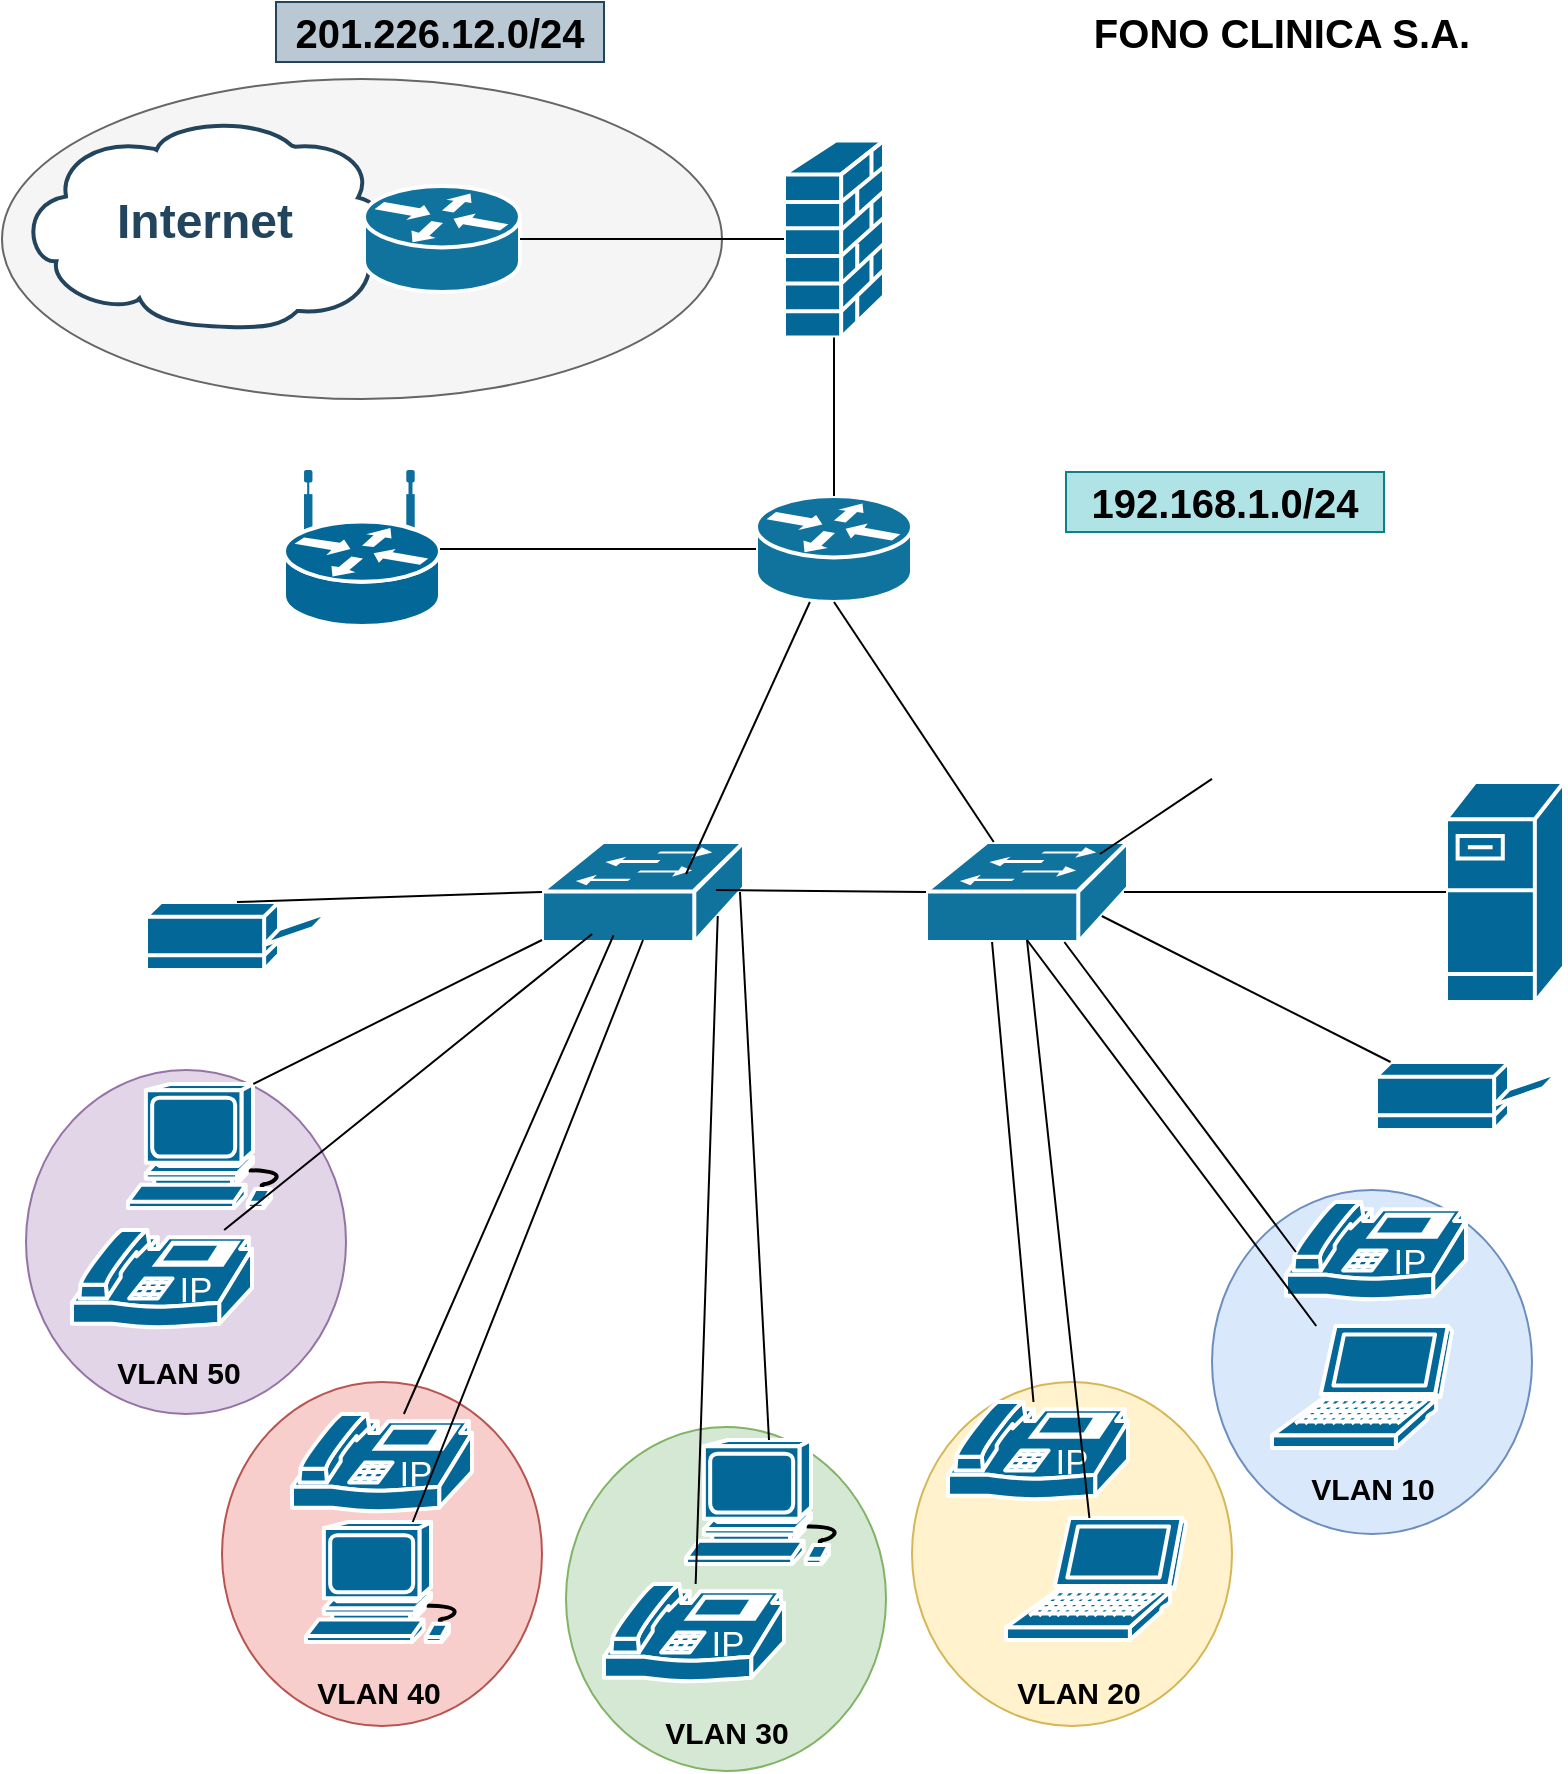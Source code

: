 <mxfile version="24.8.8">
  <diagram id="6a731a19-8d31-9384-78a2-239565b7b9f0" name="Page-1">
    <mxGraphModel dx="223" dy="565" grid="1" gridSize="10" guides="1" tooltips="1" connect="1" arrows="1" fold="1" page="1" pageScale="1" pageWidth="827" pageHeight="1169" background="none" math="0" shadow="0">
      <root>
        <mxCell id="0" />
        <mxCell id="1" parent="0" />
        <mxCell id="0IePQ5-FXmOlFl6phbXG-2150" value="" style="ellipse;whiteSpace=wrap;html=1;fillColor=#f5f5f5;fontColor=#333333;strokeColor=#666666;" parent="1" vertex="1">
          <mxGeometry x="839" y="68.5" width="360" height="160" as="geometry" />
        </mxCell>
        <mxCell id="0IePQ5-FXmOlFl6phbXG-2147" value="" style="ellipse;whiteSpace=wrap;html=1;direction=south;fillColor=#e1d5e7;strokeColor=#9673a6;" parent="1" vertex="1">
          <mxGeometry x="851" y="564" width="160" height="172" as="geometry" />
        </mxCell>
        <mxCell id="0IePQ5-FXmOlFl6phbXG-2148" value="" style="ellipse;whiteSpace=wrap;html=1;direction=south;fillColor=#f8cecc;strokeColor=#b85450;" parent="1" vertex="1">
          <mxGeometry x="949" y="720" width="160" height="172" as="geometry" />
        </mxCell>
        <mxCell id="0IePQ5-FXmOlFl6phbXG-2146" value="" style="ellipse;whiteSpace=wrap;html=1;direction=south;fillColor=#d5e8d4;strokeColor=#82b366;" parent="1" vertex="1">
          <mxGeometry x="1121" y="742.5" width="160" height="172" as="geometry" />
        </mxCell>
        <mxCell id="0IePQ5-FXmOlFl6phbXG-2145" value="" style="ellipse;whiteSpace=wrap;html=1;direction=south;fillColor=#fff2cc;strokeColor=#d6b656;" parent="1" vertex="1">
          <mxGeometry x="1294" y="720" width="160" height="172" as="geometry" />
        </mxCell>
        <mxCell id="0IePQ5-FXmOlFl6phbXG-2144" value="" style="ellipse;whiteSpace=wrap;html=1;direction=south;fillColor=#dae8fc;strokeColor=#6c8ebf;" parent="1" vertex="1">
          <mxGeometry x="1444" y="624" width="160" height="172" as="geometry" />
        </mxCell>
        <mxCell id="2109" value="Internet" style="shape=mxgraph.cisco.storage.cloud;html=1;dashed=0;strokeColor=#23445D;fillColor=#ffffff;strokeWidth=2;fontFamily=Helvetica;fontSize=24;fontColor=#23445D;align=center;fontStyle=1" parent="1" vertex="1">
          <mxGeometry x="847" y="87" width="186" height="106" as="geometry" />
        </mxCell>
        <mxCell id="2115" value="" style="shape=mxgraph.cisco.switches.workgroup_switch;html=1;dashed=0;fillColor=#10739E;strokeColor=#ffffff;strokeWidth=2;verticalLabelPosition=bottom;verticalAlign=top;fontFamily=Helvetica;fontSize=36;fontColor=#FFB366" parent="1" vertex="1">
          <mxGeometry x="1301" y="450" width="101" height="50" as="geometry" />
        </mxCell>
        <mxCell id="2138" value="" style="shape=mxgraph.cisco.routers.router;html=1;dashed=0;fillColor=#10739E;strokeColor=#ffffff;strokeWidth=2;verticalLabelPosition=bottom;verticalAlign=top;fontFamily=Helvetica;fontSize=36;fontColor=#FFB366" parent="1" vertex="1">
          <mxGeometry x="1020" y="122" width="78" height="53" as="geometry" />
        </mxCell>
        <mxCell id="aqWlvqh8Th-LgJ-SvnBo-2257" value="" style="shape=mxgraph.cisco.computers_and_peripherals.workstation;sketch=0;html=1;pointerEvents=1;dashed=0;fillColor=#036897;strokeColor=#ffffff;strokeWidth=2;verticalLabelPosition=bottom;verticalAlign=top;align=center;outlineConnect=0;" parent="1" vertex="1">
          <mxGeometry x="902" y="571" width="83" height="62" as="geometry" />
        </mxCell>
        <mxCell id="aqWlvqh8Th-LgJ-SvnBo-2258" value="" style="shape=mxgraph.cisco.computers_and_peripherals.laptop;sketch=0;html=1;pointerEvents=1;dashed=0;fillColor=#036897;strokeColor=#ffffff;strokeWidth=2;verticalLabelPosition=bottom;verticalAlign=top;align=center;outlineConnect=0;" parent="1" vertex="1">
          <mxGeometry x="1341" y="788" width="90" height="61" as="geometry" />
        </mxCell>
        <mxCell id="aqWlvqh8Th-LgJ-SvnBo-2260" value="" style="shape=mxgraph.cisco.security.firewall;sketch=0;html=1;pointerEvents=1;dashed=0;fillColor=#036897;strokeColor=#ffffff;strokeWidth=2;verticalLabelPosition=bottom;verticalAlign=top;align=center;outlineConnect=0;" parent="1" vertex="1">
          <mxGeometry x="1230" y="99.25" width="50" height="98.5" as="geometry" />
        </mxCell>
        <mxCell id="aqWlvqh8Th-LgJ-SvnBo-2263" value="" style="shape=mxgraph.cisco.servers.fileserver;sketch=0;html=1;pointerEvents=1;dashed=0;fillColor=#036897;strokeColor=#ffffff;strokeWidth=2;verticalLabelPosition=bottom;verticalAlign=top;align=center;outlineConnect=0;" parent="1" vertex="1">
          <mxGeometry x="1561" y="420" width="59" height="110" as="geometry" />
        </mxCell>
        <mxCell id="aqWlvqh8Th-LgJ-SvnBo-2264" value="" style="shape=mxgraph.cisco.routers.wireless_router;sketch=0;html=1;pointerEvents=1;dashed=0;fillColor=#036897;strokeColor=#ffffff;strokeWidth=2;verticalLabelPosition=bottom;verticalAlign=top;align=center;outlineConnect=0;" parent="1" vertex="1">
          <mxGeometry x="980" y="265" width="78" height="77" as="geometry" />
        </mxCell>
        <mxCell id="aqWlvqh8Th-LgJ-SvnBo-2266" value="" style="shape=mxgraph.cisco.computers_and_peripherals.laptop;html=1;pointerEvents=1;dashed=0;fillColor=#036897;strokeColor=#ffffff;strokeWidth=2;verticalLabelPosition=bottom;verticalAlign=top;align=center;outlineConnect=0;shadow=0;" parent="1" vertex="1">
          <mxGeometry x="1474" y="692" width="90" height="61" as="geometry" />
        </mxCell>
        <mxCell id="aqWlvqh8Th-LgJ-SvnBo-2267" value="" style="shape=mxgraph.cisco.computers_and_peripherals.workstation;sketch=0;html=1;pointerEvents=1;dashed=0;fillColor=#036897;strokeColor=#ffffff;strokeWidth=2;verticalLabelPosition=bottom;verticalAlign=top;align=center;outlineConnect=0;direction=east;" parent="1" vertex="1">
          <mxGeometry x="991" y="790" width="83" height="60" as="geometry" />
        </mxCell>
        <mxCell id="aqWlvqh8Th-LgJ-SvnBo-2268" value="" style="shape=mxgraph.cisco.computers_and_peripherals.printer;sketch=0;html=1;pointerEvents=1;dashed=0;fillColor=#036897;strokeColor=#ffffff;strokeWidth=2;verticalLabelPosition=bottom;verticalAlign=top;align=center;outlineConnect=0;" parent="1" vertex="1">
          <mxGeometry x="1526" y="560" width="91" height="34" as="geometry" />
        </mxCell>
        <mxCell id="aqWlvqh8Th-LgJ-SvnBo-2269" value="" style="shape=mxgraph.cisco.modems_and_phones.ip_phone;sketch=0;html=1;pointerEvents=1;dashed=0;fillColor=#036897;strokeColor=#ffffff;strokeWidth=2;verticalLabelPosition=bottom;verticalAlign=top;align=center;outlineConnect=0;" parent="1" vertex="1">
          <mxGeometry x="984" y="736" width="90" height="50" as="geometry" />
        </mxCell>
        <mxCell id="aqWlvqh8Th-LgJ-SvnBo-2270" value="" style="shape=mxgraph.cisco.modems_and_phones.ip_phone;sketch=0;html=1;pointerEvents=1;dashed=0;fillColor=#036897;strokeColor=#ffffff;strokeWidth=2;verticalLabelPosition=bottom;verticalAlign=top;align=center;outlineConnect=0;" parent="1" vertex="1">
          <mxGeometry x="1312" y="730" width="90" height="50" as="geometry" />
        </mxCell>
        <mxCell id="aqWlvqh8Th-LgJ-SvnBo-2271" value="" style="shape=mxgraph.cisco.modems_and_phones.ip_phone;sketch=0;html=1;pointerEvents=1;dashed=0;fillColor=#036897;strokeColor=#ffffff;strokeWidth=2;verticalLabelPosition=bottom;verticalAlign=top;align=center;outlineConnect=0;" parent="1" vertex="1">
          <mxGeometry x="874" y="644" width="90" height="50" as="geometry" />
        </mxCell>
        <mxCell id="aqWlvqh8Th-LgJ-SvnBo-2272" value="" style="shape=mxgraph.cisco.modems_and_phones.ip_phone;html=1;pointerEvents=1;dashed=0;fillColor=#036897;strokeColor=#ffffff;strokeWidth=2;verticalLabelPosition=bottom;verticalAlign=top;align=center;outlineConnect=0;shadow=0;" parent="1" vertex="1">
          <mxGeometry x="1481" y="630" width="90" height="50" as="geometry" />
        </mxCell>
        <mxCell id="aqWlvqh8Th-LgJ-SvnBo-2273" value="" style="shape=mxgraph.cisco.modems_and_phones.ip_phone;sketch=0;html=1;pointerEvents=1;dashed=0;fillColor=#036897;strokeColor=#ffffff;strokeWidth=2;verticalLabelPosition=bottom;verticalAlign=top;align=center;outlineConnect=0;" parent="1" vertex="1">
          <mxGeometry x="1140" y="821" width="90" height="50" as="geometry" />
        </mxCell>
        <mxCell id="aqWlvqh8Th-LgJ-SvnBo-2274" value="" style="shape=mxgraph.cisco.computers_and_peripherals.printer;sketch=0;html=1;pointerEvents=1;dashed=0;fillColor=#036897;strokeColor=#ffffff;strokeWidth=2;verticalLabelPosition=bottom;verticalAlign=top;align=center;outlineConnect=0;" parent="1" vertex="1">
          <mxGeometry x="911" y="480" width="91" height="34" as="geometry" />
        </mxCell>
        <mxCell id="aqWlvqh8Th-LgJ-SvnBo-2275" value="" style="shape=mxgraph.cisco.computers_and_peripherals.workstation;sketch=0;html=1;pointerEvents=1;dashed=0;fillColor=#036897;strokeColor=#ffffff;strokeWidth=2;verticalLabelPosition=bottom;verticalAlign=top;align=center;outlineConnect=0;" parent="1" vertex="1">
          <mxGeometry x="1181" y="749" width="83" height="62" as="geometry" />
        </mxCell>
        <mxCell id="aqWlvqh8Th-LgJ-SvnBo-2287" value="" style="shape=mxgraph.cisco.switches.workgroup_switch;html=1;dashed=0;fillColor=#10739E;strokeColor=#ffffff;strokeWidth=2;verticalLabelPosition=bottom;verticalAlign=top;fontFamily=Helvetica;fontSize=36;fontColor=#FFB366" parent="1" vertex="1">
          <mxGeometry x="1109" y="450" width="101" height="50" as="geometry" />
        </mxCell>
        <mxCell id="aqWlvqh8Th-LgJ-SvnBo-2293" value="" style="shape=mxgraph.cisco.routers.router;html=1;dashed=0;fillColor=#10739E;strokeColor=#ffffff;strokeWidth=2;verticalLabelPosition=bottom;verticalAlign=top;fontFamily=Helvetica;fontSize=36;fontColor=#FFB366" parent="1" vertex="1">
          <mxGeometry x="1216" y="277" width="78" height="53" as="geometry" />
        </mxCell>
        <mxCell id="aqWlvqh8Th-LgJ-SvnBo-2296" value="" style="shape=image;html=1;verticalAlign=top;verticalLabelPosition=bottom;labelBackgroundColor=#ffffff;imageAspect=0;aspect=fixed;image=https://cdn2.iconfinder.com/data/icons/boxicons-regular-vol-1/24/bx-cctv-128.png" parent="1" vertex="1">
          <mxGeometry x="1444" y="360" width="70" height="70" as="geometry" />
        </mxCell>
        <mxCell id="6tm259kA43Zo3lNg7x9m-2143" value="" style="endArrow=none;html=1;rounded=0;exitX=1;exitY=0.5;exitDx=0;exitDy=0;exitPerimeter=0;entryX=0;entryY=0.5;entryDx=0;entryDy=0;entryPerimeter=0;" parent="1" source="2138" target="aqWlvqh8Th-LgJ-SvnBo-2260" edge="1">
          <mxGeometry width="50" height="50" relative="1" as="geometry">
            <mxPoint x="1210" y="470" as="sourcePoint" />
            <mxPoint x="1260" y="420" as="targetPoint" />
          </mxGeometry>
        </mxCell>
        <mxCell id="6tm259kA43Zo3lNg7x9m-2144" value="" style="endArrow=none;html=1;rounded=0;entryX=0.5;entryY=1;entryDx=0;entryDy=0;entryPerimeter=0;exitX=0.5;exitY=0;exitDx=0;exitDy=0;exitPerimeter=0;" parent="1" source="aqWlvqh8Th-LgJ-SvnBo-2293" target="aqWlvqh8Th-LgJ-SvnBo-2260" edge="1">
          <mxGeometry width="50" height="50" relative="1" as="geometry">
            <mxPoint x="1250" y="270" as="sourcePoint" />
            <mxPoint x="1260" y="420" as="targetPoint" />
          </mxGeometry>
        </mxCell>
        <mxCell id="6tm259kA43Zo3lNg7x9m-2145" value="" style="endArrow=none;html=1;rounded=0;entryX=0;entryY=0.5;entryDx=0;entryDy=0;entryPerimeter=0;" parent="1" source="aqWlvqh8Th-LgJ-SvnBo-2264" target="aqWlvqh8Th-LgJ-SvnBo-2293" edge="1">
          <mxGeometry width="50" height="50" relative="1" as="geometry">
            <mxPoint x="1210" y="470" as="sourcePoint" />
            <mxPoint x="1260" y="420" as="targetPoint" />
          </mxGeometry>
        </mxCell>
        <mxCell id="6tm259kA43Zo3lNg7x9m-2149" value="" style="endArrow=none;html=1;rounded=0;entryX=0.5;entryY=1;entryDx=0;entryDy=0;entryPerimeter=0;" parent="1" source="2115" target="aqWlvqh8Th-LgJ-SvnBo-2293" edge="1">
          <mxGeometry width="50" height="50" relative="1" as="geometry">
            <mxPoint x="1210" y="670" as="sourcePoint" />
            <mxPoint x="1260" y="620" as="targetPoint" />
          </mxGeometry>
        </mxCell>
        <mxCell id="6tm259kA43Zo3lNg7x9m-2151" value="" style="endArrow=none;html=1;rounded=0;exitX=0.713;exitY=0.32;exitDx=0;exitDy=0;exitPerimeter=0;" parent="1" source="aqWlvqh8Th-LgJ-SvnBo-2287" target="aqWlvqh8Th-LgJ-SvnBo-2293" edge="1">
          <mxGeometry width="50" height="50" relative="1" as="geometry">
            <mxPoint x="1210" y="670" as="sourcePoint" />
            <mxPoint x="1260" y="620" as="targetPoint" />
          </mxGeometry>
        </mxCell>
        <mxCell id="6tm259kA43Zo3lNg7x9m-2152" value="" style="endArrow=none;html=1;rounded=0;entryX=0;entryY=0.5;entryDx=0;entryDy=0;entryPerimeter=0;exitX=0.5;exitY=0;exitDx=0;exitDy=0;exitPerimeter=0;" parent="1" source="aqWlvqh8Th-LgJ-SvnBo-2274" target="aqWlvqh8Th-LgJ-SvnBo-2287" edge="1">
          <mxGeometry width="50" height="50" relative="1" as="geometry">
            <mxPoint x="1221" y="670" as="sourcePoint" />
            <mxPoint x="1271" y="620" as="targetPoint" />
          </mxGeometry>
        </mxCell>
        <mxCell id="6tm259kA43Zo3lNg7x9m-2153" value="" style="endArrow=none;html=1;rounded=0;entryX=0.861;entryY=0.12;entryDx=0;entryDy=0;entryPerimeter=0;" parent="1" source="aqWlvqh8Th-LgJ-SvnBo-2296" target="2115" edge="1">
          <mxGeometry width="50" height="50" relative="1" as="geometry">
            <mxPoint x="1424.0" y="362.5" as="sourcePoint" />
            <mxPoint x="1249" y="620" as="targetPoint" />
          </mxGeometry>
        </mxCell>
        <mxCell id="6tm259kA43Zo3lNg7x9m-2154" value="" style="endArrow=none;html=1;rounded=0;entryX=0;entryY=0.98;entryDx=0;entryDy=0;entryPerimeter=0;exitX=0.755;exitY=0;exitDx=0;exitDy=0;exitPerimeter=0;" parent="1" source="aqWlvqh8Th-LgJ-SvnBo-2257" target="aqWlvqh8Th-LgJ-SvnBo-2287" edge="1">
          <mxGeometry width="50" height="50" relative="1" as="geometry">
            <mxPoint x="1221" y="670" as="sourcePoint" />
            <mxPoint x="1271" y="620" as="targetPoint" />
          </mxGeometry>
        </mxCell>
        <mxCell id="6tm259kA43Zo3lNg7x9m-2155" value="" style="endArrow=none;html=1;rounded=0;entryX=0.248;entryY=0.92;entryDx=0;entryDy=0;entryPerimeter=0;" parent="1" source="aqWlvqh8Th-LgJ-SvnBo-2271" target="aqWlvqh8Th-LgJ-SvnBo-2287" edge="1">
          <mxGeometry width="50" height="50" relative="1" as="geometry">
            <mxPoint x="1221" y="670" as="sourcePoint" />
            <mxPoint x="1271" y="620" as="targetPoint" />
          </mxGeometry>
        </mxCell>
        <mxCell id="6tm259kA43Zo3lNg7x9m-2156" value="" style="endArrow=none;html=1;rounded=0;entryX=0.98;entryY=0.5;entryDx=0;entryDy=0;entryPerimeter=0;" parent="1" source="aqWlvqh8Th-LgJ-SvnBo-2263" target="2115" edge="1">
          <mxGeometry width="50" height="50" relative="1" as="geometry">
            <mxPoint x="1221" y="670" as="sourcePoint" />
            <mxPoint x="1271" y="620" as="targetPoint" />
          </mxGeometry>
        </mxCell>
        <mxCell id="6tm259kA43Zo3lNg7x9m-2158" value="" style="endArrow=none;html=1;rounded=0;entryX=0.87;entryY=0.74;entryDx=0;entryDy=0;entryPerimeter=0;exitX=0.08;exitY=0;exitDx=0;exitDy=0;exitPerimeter=0;" parent="1" source="aqWlvqh8Th-LgJ-SvnBo-2268" target="2115" edge="1">
          <mxGeometry width="50" height="50" relative="1" as="geometry">
            <mxPoint x="1221" y="670" as="sourcePoint" />
            <mxPoint x="1271" y="620" as="targetPoint" />
          </mxGeometry>
        </mxCell>
        <mxCell id="6tm259kA43Zo3lNg7x9m-2159" value="" style="endArrow=none;html=1;rounded=0;exitX=0.055;exitY=0.5;exitDx=0;exitDy=0;exitPerimeter=0;" parent="1" source="aqWlvqh8Th-LgJ-SvnBo-2272" target="2115" edge="1">
          <mxGeometry width="50" height="50" relative="1" as="geometry">
            <mxPoint x="1221" y="670" as="sourcePoint" />
            <mxPoint x="1271" y="620" as="targetPoint" />
          </mxGeometry>
        </mxCell>
        <mxCell id="6tm259kA43Zo3lNg7x9m-2160" value="" style="endArrow=none;html=1;rounded=0;entryX=0.5;entryY=0.98;entryDx=0;entryDy=0;entryPerimeter=0;" parent="1" source="aqWlvqh8Th-LgJ-SvnBo-2266" target="2115" edge="1">
          <mxGeometry width="50" height="50" relative="1" as="geometry">
            <mxPoint x="1221" y="670" as="sourcePoint" />
            <mxPoint x="1271" y="620" as="targetPoint" />
          </mxGeometry>
        </mxCell>
        <mxCell id="6tm259kA43Zo3lNg7x9m-2161" value="" style="endArrow=none;html=1;rounded=0;entryX=0.5;entryY=0.98;entryDx=0;entryDy=0;entryPerimeter=0;" parent="1" source="aqWlvqh8Th-LgJ-SvnBo-2267" target="aqWlvqh8Th-LgJ-SvnBo-2287" edge="1">
          <mxGeometry width="50" height="50" relative="1" as="geometry">
            <mxPoint x="1221" y="670" as="sourcePoint" />
            <mxPoint x="1271" y="620" as="targetPoint" />
          </mxGeometry>
        </mxCell>
        <mxCell id="6tm259kA43Zo3lNg7x9m-2164" value="" style="endArrow=none;html=1;rounded=0;entryX=0.354;entryY=0.934;entryDx=0;entryDy=0;entryPerimeter=0;" parent="1" source="aqWlvqh8Th-LgJ-SvnBo-2269" target="aqWlvqh8Th-LgJ-SvnBo-2287" edge="1">
          <mxGeometry width="50" height="50" relative="1" as="geometry">
            <mxPoint x="1221" y="670" as="sourcePoint" />
            <mxPoint x="1271" y="620" as="targetPoint" />
          </mxGeometry>
        </mxCell>
        <mxCell id="6tm259kA43Zo3lNg7x9m-2165" value="" style="endArrow=none;html=1;rounded=0;entryX=0.327;entryY=1;entryDx=0;entryDy=0;entryPerimeter=0;" parent="1" source="aqWlvqh8Th-LgJ-SvnBo-2270" target="2115" edge="1">
          <mxGeometry width="50" height="50" relative="1" as="geometry">
            <mxPoint x="1411" y="780" as="sourcePoint" />
            <mxPoint x="1271" y="620" as="targetPoint" />
          </mxGeometry>
        </mxCell>
        <mxCell id="6tm259kA43Zo3lNg7x9m-2166" value="" style="endArrow=none;html=1;rounded=0;entryX=0.5;entryY=0.98;entryDx=0;entryDy=0;entryPerimeter=0;" parent="1" source="aqWlvqh8Th-LgJ-SvnBo-2258" target="2115" edge="1">
          <mxGeometry width="50" height="50" relative="1" as="geometry">
            <mxPoint x="1221" y="670" as="sourcePoint" />
            <mxPoint x="1271" y="620" as="targetPoint" />
          </mxGeometry>
        </mxCell>
        <mxCell id="6tm259kA43Zo3lNg7x9m-2168" value="" style="endArrow=none;html=1;rounded=0;entryX=0.87;entryY=0.74;entryDx=0;entryDy=0;entryPerimeter=0;" parent="1" source="aqWlvqh8Th-LgJ-SvnBo-2273" target="aqWlvqh8Th-LgJ-SvnBo-2287" edge="1">
          <mxGeometry width="50" height="50" relative="1" as="geometry">
            <mxPoint x="1221" y="670" as="sourcePoint" />
            <mxPoint x="1271" y="620" as="targetPoint" />
          </mxGeometry>
        </mxCell>
        <mxCell id="6tm259kA43Zo3lNg7x9m-2170" value="" style="endArrow=none;html=1;rounded=0;entryX=0.98;entryY=0.5;entryDx=0;entryDy=0;entryPerimeter=0;exitX=0.5;exitY=0;exitDx=0;exitDy=0;exitPerimeter=0;" parent="1" source="aqWlvqh8Th-LgJ-SvnBo-2275" target="aqWlvqh8Th-LgJ-SvnBo-2287" edge="1">
          <mxGeometry width="50" height="50" relative="1" as="geometry">
            <mxPoint x="1221" y="670" as="sourcePoint" />
            <mxPoint x="1271" y="620" as="targetPoint" />
          </mxGeometry>
        </mxCell>
        <mxCell id="6tm259kA43Zo3lNg7x9m-2175" value="" style="endArrow=none;html=1;rounded=0;entryX=0;entryY=0.5;entryDx=0;entryDy=0;entryPerimeter=0;exitX=0.861;exitY=0.48;exitDx=0;exitDy=0;exitPerimeter=0;" parent="1" source="aqWlvqh8Th-LgJ-SvnBo-2287" target="2115" edge="1">
          <mxGeometry width="50" height="50" relative="1" as="geometry">
            <mxPoint x="1221" y="470" as="sourcePoint" />
            <mxPoint x="1271" y="420" as="targetPoint" />
          </mxGeometry>
        </mxCell>
        <mxCell id="0IePQ5-FXmOlFl6phbXG-2151" value="&lt;b&gt;&lt;font style=&quot;font-size: 15px;&quot;&gt;VLAN 10&lt;/font&gt;&lt;/b&gt;" style="text;strokeColor=none;align=center;fillColor=none;html=1;verticalAlign=middle;whiteSpace=wrap;rounded=0;" parent="1" vertex="1">
          <mxGeometry x="1487.5" y="758" width="73" height="30" as="geometry" />
        </mxCell>
        <mxCell id="0IePQ5-FXmOlFl6phbXG-2152" value="&lt;b&gt;&lt;font style=&quot;font-size: 15px;&quot;&gt;VLAN 30&lt;/font&gt;&lt;/b&gt;" style="text;strokeColor=none;align=center;fillColor=none;html=1;verticalAlign=middle;whiteSpace=wrap;rounded=0;" parent="1" vertex="1">
          <mxGeometry x="1164.5" y="880" width="73" height="30" as="geometry" />
        </mxCell>
        <mxCell id="0IePQ5-FXmOlFl6phbXG-2153" value="&lt;b&gt;&lt;font style=&quot;font-size: 15px;&quot;&gt;VLAN 20&lt;/font&gt;&lt;/b&gt;" style="text;strokeColor=none;align=center;fillColor=none;html=1;verticalAlign=middle;whiteSpace=wrap;rounded=0;" parent="1" vertex="1">
          <mxGeometry x="1341" y="860" width="73" height="30" as="geometry" />
        </mxCell>
        <mxCell id="0IePQ5-FXmOlFl6phbXG-2154" value="&lt;b&gt;&lt;font style=&quot;font-size: 15px;&quot;&gt;VLAN 40&lt;/font&gt;&lt;/b&gt;" style="text;strokeColor=none;align=center;fillColor=none;html=1;verticalAlign=middle;whiteSpace=wrap;rounded=0;" parent="1" vertex="1">
          <mxGeometry x="991" y="860" width="73" height="30" as="geometry" />
        </mxCell>
        <mxCell id="0IePQ5-FXmOlFl6phbXG-2155" value="&lt;b&gt;&lt;font style=&quot;font-size: 15px;&quot;&gt;VLAN 50&lt;/font&gt;&lt;/b&gt;" style="text;strokeColor=none;align=center;fillColor=none;html=1;verticalAlign=middle;whiteSpace=wrap;rounded=0;" parent="1" vertex="1">
          <mxGeometry x="891" y="700" width="73" height="30" as="geometry" />
        </mxCell>
        <mxCell id="0IePQ5-FXmOlFl6phbXG-2158" value="&lt;font size=&quot;1&quot; style=&quot;&quot;&gt;&lt;b style=&quot;font-size: 20px;&quot;&gt;192.168.1.0/24&lt;/b&gt;&lt;/font&gt;" style="text;strokeColor=#0e8088;align=center;fillColor=#b0e3e6;html=1;verticalAlign=middle;whiteSpace=wrap;rounded=0;" parent="1" vertex="1">
          <mxGeometry x="1371" y="265" width="159" height="30" as="geometry" />
        </mxCell>
        <mxCell id="0IePQ5-FXmOlFl6phbXG-2161" value="&lt;font style=&quot;font-size: 20px;&quot;&gt;&lt;b&gt;201.226.12.0/24&lt;/b&gt;&lt;/font&gt;" style="text;strokeColor=#23445d;align=center;fillColor=#bac8d3;html=1;verticalAlign=middle;whiteSpace=wrap;rounded=0;" parent="1" vertex="1">
          <mxGeometry x="976" y="30" width="164" height="30" as="geometry" />
        </mxCell>
        <mxCell id="Nzmhg4IcL9fLy3gHI__Y-2138" value="&lt;b&gt;&lt;font style=&quot;font-size: 20px;&quot;&gt;FONO CLINICA S.A.&lt;/font&gt;&lt;/b&gt;" style="text;strokeColor=none;align=center;fillColor=none;html=1;verticalAlign=middle;whiteSpace=wrap;rounded=0;" vertex="1" parent="1">
          <mxGeometry x="1364" y="30" width="230" height="30" as="geometry" />
        </mxCell>
      </root>
    </mxGraphModel>
  </diagram>
</mxfile>
